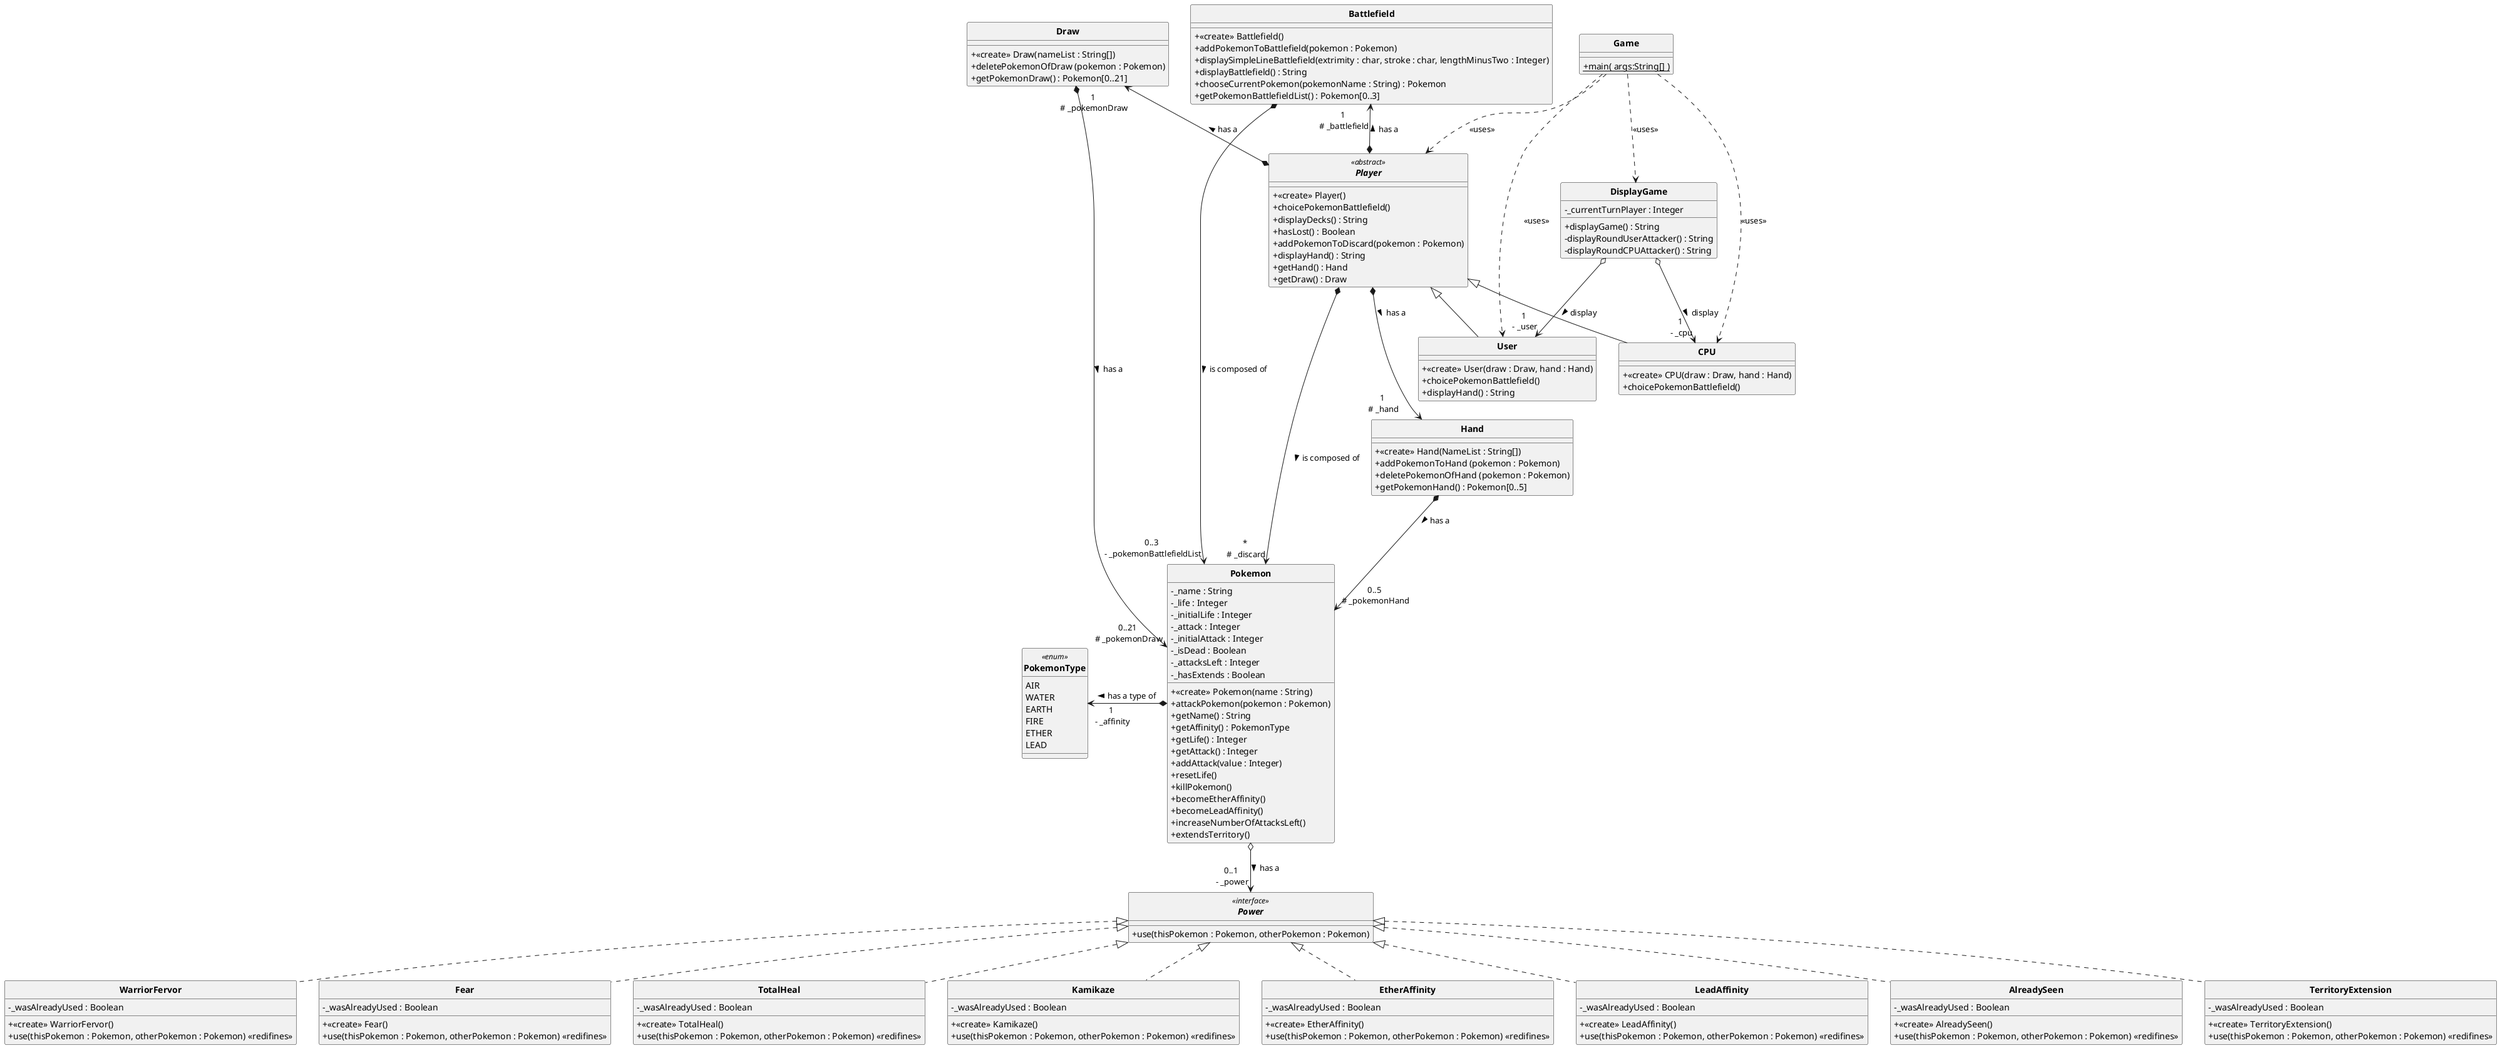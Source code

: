  @startuml
'https://plantuml.com/sequence-diagram


'configuration du style
skinparam style strictuml
skinparam classAttributeIconSize 0
skinparam classFontStyle Bold


class Game  {
	+ {static} main( args:String[] )
}

class Pokemon {
    - _name : String
    - _life : Integer
    - _initialLife : Integer
    - _attack : Integer
    - _initialAttack : Integer
    - _isDead : Boolean
    - _attacksLeft : Integer
    - _hasExtends : Boolean
    + <<create>> Pokemon(name : String)
    + attackPokemon(pokemon : Pokemon)
    + getName() : String
    + getAffinity() : PokemonType
    + getLife() : Integer
    + getAttack() : Integer
    + addAttack(value : Integer)
    + resetLife()
    + killPokemon()
    + becomeEtherAffinity()
    + becomeLeadAffinity()
    + increaseNumberOfAttacksLeft()
    + extendsTerritory()
}

enum PokemonType <<enum>>{
    AIR
    WATER
    EARTH
    FIRE
    ETHER
    LEAD
}
'On pourrait contenir cette énumération comme des "sous classes" de Pokemon'


abstract class Player <<abstract>>{
    + <<create>> Player()
    + choicePokemonBattlefield()
    + displayDecks() : String
    + hasLost() : Boolean
    + addPokemonToDiscard(pokemon : Pokemon)
    + displayHand() : String
    + getHand() : Hand
    + getDraw() : Draw
}

class User extends Player {
    + <<create>> User(draw : Draw, hand : Hand)
    + choicePokemonBattlefield()
    + displayHand() : String
}

class CPU extends Player {
    + <<create>> CPU(draw : Draw, hand : Hand)
    + choicePokemonBattlefield()
}

class Battlefield {
    + <<create>> Battlefield()
    + addPokemonToBattlefield(pokemon : Pokemon)
    + displaySimpleLineBattlefield(extrimity : char, stroke : char, lengthMinusTwo : Integer)
    + displayBattlefield() : String
    + chooseCurrentPokemon(pokemonName : String) : Pokemon
    + getPokemonBattlefieldList() : Pokemon[0..3]
}

class DisplayGame {
    - _currentTurnPlayer : Integer
    + displayGame() : String
    - displayRoundUserAttacker() : String
    - displayRoundCPUAttacker() : String
}

class Draw{
    +<<create>> Draw(nameList : String[])
    + deletePokemonOfDraw (pokemon : Pokemon)
    + getPokemonDraw() : Pokemon[0..21]
}

class Hand{
    +<<create>> Hand(NameList : String[])
    + addPokemonToHand (pokemon : Pokemon)
    + deletePokemonOfHand (pokemon : Pokemon)
    + getPokemonHand() : Pokemon[0..5]
}

interface Power <<interface>>{
    + use(thisPokemon : Pokemon, otherPokemon : Pokemon)
}

class WarriorFervor implements Power{
    - _wasAlreadyUsed : Boolean
    + <<create>> WarriorFervor()
    + use(thisPokemon : Pokemon, otherPokemon : Pokemon) <<redifines>>
}

class Fear implements Power{
    - _wasAlreadyUsed : Boolean
    + <<create>> Fear()
    + use(thisPokemon : Pokemon, otherPokemon : Pokemon) <<redifines>>
}

class TotalHeal implements Power{
    - _wasAlreadyUsed : Boolean
    + <<create>> TotalHeal()
    + use(thisPokemon : Pokemon, otherPokemon : Pokemon) <<redifines>>
}

class Kamikaze implements Power{
    - _wasAlreadyUsed : Boolean
    + <<create>> Kamikaze()
    + use(thisPokemon : Pokemon, otherPokemon : Pokemon) <<redifines>>
}

class EtherAffinity implements Power{
    - _wasAlreadyUsed : Boolean
    + <<create>> EtherAffinity()
    + use(thisPokemon : Pokemon, otherPokemon : Pokemon) <<redifines>>
}

class LeadAffinity implements Power{
    - _wasAlreadyUsed : Boolean
    + <<create>> LeadAffinity()
    + use(thisPokemon : Pokemon, otherPokemon : Pokemon) <<redifines>>
}

class AlreadySeen implements Power{
    - _wasAlreadyUsed : Boolean
    + <<create>> AlreadySeen()
    + use(thisPokemon : Pokemon, otherPokemon : Pokemon) <<redifines>>
}

class TerritoryExtension implements Power{
    - _wasAlreadyUsed : Boolean
    + <<create>> TerritoryExtension()
    + use(thisPokemon : Pokemon, otherPokemon : Pokemon) <<redifines>>
}

Player *-u-> "1\n # _battlefield" Battlefield : > has a
Player *-u-> "1\n # _pokemonDraw" Draw : > has a
Player *-d---> "*\n # _discard" Pokemon : > is composed of
Player *--> "1\n # _hand" Hand : > has a
Draw *--> "0..21\n # _pokemonDraw" Pokemon : > has a
Hand *--> "0..5\n # _pokemonHand" Pokemon : > has a
Battlefield *--> "0..3\n - _pokemonBattlefieldList" Pokemon : > is composed of
DisplayGame o--> "1\n - _user" User : > display
DisplayGame o--> "1\n - _cpu" CPU : > display
Pokemon *-l-> "1\n - _affinity" PokemonType : > has a type of
Pokemon o--> "0..1\n - _power" Power : > has a
Game .d.> Player : <<uses>>
Game .d.> DisplayGame : <<uses>>
Game .d.> CPU : <<uses>>
Game .d.> User : <<uses>>


@enduml
